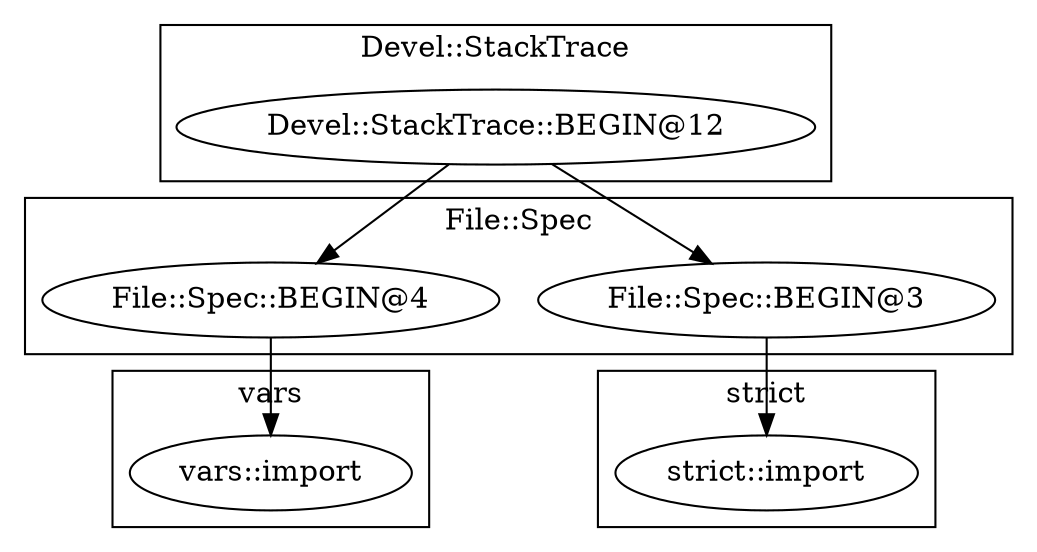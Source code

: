 digraph {
graph [overlap=false]
subgraph cluster_Devel_StackTrace {
	label="Devel::StackTrace";
	"Devel::StackTrace::BEGIN@12";
}
subgraph cluster_vars {
	label="vars";
	"vars::import";
}
subgraph cluster_strict {
	label="strict";
	"strict::import";
}
subgraph cluster_File_Spec {
	label="File::Spec";
	"File::Spec::BEGIN@4";
	"File::Spec::BEGIN@3";
}
"File::Spec::BEGIN@4" -> "vars::import";
"Devel::StackTrace::BEGIN@12" -> "File::Spec::BEGIN@3";
"Devel::StackTrace::BEGIN@12" -> "File::Spec::BEGIN@4";
"File::Spec::BEGIN@3" -> "strict::import";
}
